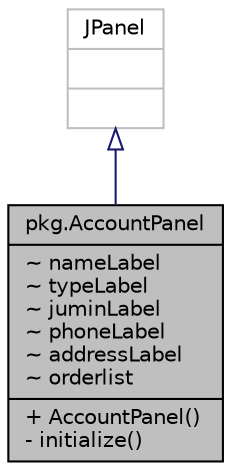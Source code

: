 digraph "pkg.AccountPanel"
{
  edge [fontname="Helvetica",fontsize="10",labelfontname="Helvetica",labelfontsize="10"];
  node [fontname="Helvetica",fontsize="10",shape=record];
  Node1 [label="{pkg.AccountPanel\n|~ nameLabel\l~ typeLabel\l~ juminLabel\l~ phoneLabel\l~ addressLabel\l~ orderlist\l|+ AccountPanel()\l- initialize()\l}",height=0.2,width=0.4,color="black", fillcolor="grey75", style="filled", fontcolor="black"];
  Node2 -> Node1 [dir="back",color="midnightblue",fontsize="10",style="solid",arrowtail="onormal"];
  Node2 [label="{JPanel\n||}",height=0.2,width=0.4,color="grey75", fillcolor="white", style="filled"];
}
